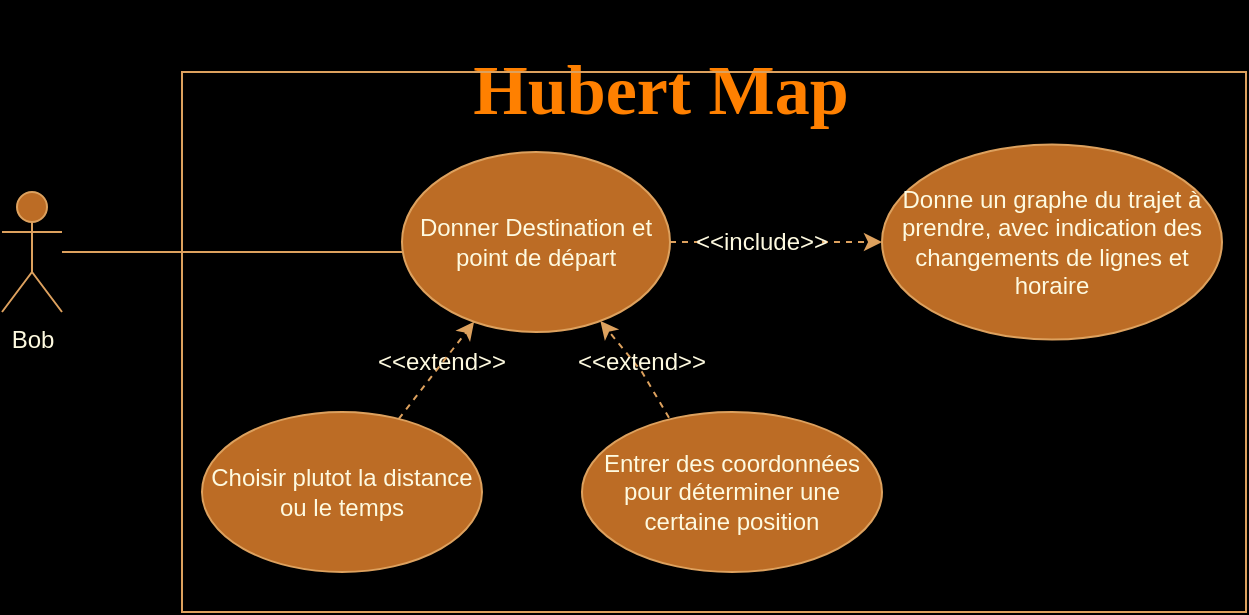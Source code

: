 <mxfile>
    <diagram id="Tex4-CBb8j3FuUx9Lt-r" name="Page-1">
        <mxGraphModel dx="695" dy="1614" grid="1" gridSize="10" guides="1" tooltips="1" connect="1" arrows="1" fold="1" page="1" pageScale="1" pageWidth="827" pageHeight="1169" background="#000000" math="0" shadow="0">
            <root>
                <mxCell id="0"/>
                <mxCell id="1" parent="0"/>
                <mxCell id="YSe6gQM05ChUfIE0bVmh-7" style="edgeStyle=orthogonalEdgeStyle;rounded=0;orthogonalLoop=1;jettySize=auto;html=1;labelBackgroundColor=#283618;strokeColor=#DDA15E;fontColor=#FEFAE0;endArrow=none;endFill=0;" parent="1" source="YSe6gQM05ChUfIE0bVmh-1" edge="1">
                    <mxGeometry relative="1" as="geometry">
                        <mxPoint x="370" y="110" as="targetPoint"/>
                        <Array as="points">
                            <mxPoint x="400" y="110"/>
                        </Array>
                    </mxGeometry>
                </mxCell>
                <mxCell id="YSe6gQM05ChUfIE0bVmh-1" value="Bob" style="shape=umlActor;verticalLabelPosition=bottom;verticalAlign=top;html=1;outlineConnect=0;fillColor=#BC6C25;strokeColor=#DDA15E;fontColor=#FEFAE0;" parent="1" vertex="1">
                    <mxGeometry x="200" y="80" width="30" height="60" as="geometry"/>
                </mxCell>
                <mxCell id="YSe6gQM05ChUfIE0bVmh-10" style="edgeStyle=orthogonalEdgeStyle;rounded=0;orthogonalLoop=1;jettySize=auto;html=1;exitX=1;exitY=0.5;exitDx=0;exitDy=0;entryX=0;entryY=0.5;entryDx=0;entryDy=0;labelBackgroundColor=#283618;strokeColor=#DDA15E;fontColor=#FEFAE0;endArrow=classic;endFill=1;dashed=1;startArrow=none;" parent="1" source="1XEpCb_Z5bo8k1nbY5Bk-5" target="1XEpCb_Z5bo8k1nbY5Bk-4" edge="1">
                    <mxGeometry relative="1" as="geometry">
                        <mxPoint x="534" y="110" as="sourcePoint"/>
                        <mxPoint x="605" y="110" as="targetPoint"/>
                    </mxGeometry>
                </mxCell>
                <mxCell id="YSe6gQM05ChUfIE0bVmh-11" value="Choisir plutot la distance ou le temps" style="ellipse;whiteSpace=wrap;html=1;fillColor=#BC6C25;strokeColor=#DDA15E;fontColor=#FEFAE0;" parent="1" vertex="1">
                    <mxGeometry x="300" y="190" width="140" height="80" as="geometry"/>
                </mxCell>
                <mxCell id="YSe6gQM05ChUfIE0bVmh-12" value="Entrer des coordonnées pour déterminer une certaine position" style="ellipse;whiteSpace=wrap;html=1;fillColor=#BC6C25;strokeColor=#DDA15E;fontColor=#FEFAE0;" parent="1" vertex="1">
                    <mxGeometry x="490" y="190" width="150" height="80" as="geometry"/>
                </mxCell>
                <mxCell id="YSe6gQM05ChUfIE0bVmh-14" value="" style="endArrow=classic;html=1;rounded=0;exitX=0.29;exitY=0.036;exitDx=0;exitDy=0;labelBackgroundColor=#283618;strokeColor=#DDA15E;fontColor=#FEFAE0;dashed=1;exitPerimeter=0;" parent="1" source="YSe6gQM05ChUfIE0bVmh-12" target="1XEpCb_Z5bo8k1nbY5Bk-2" edge="1">
                    <mxGeometry width="50" height="50" relative="1" as="geometry">
                        <mxPoint x="390" y="340" as="sourcePoint"/>
                        <mxPoint x="474" y="140" as="targetPoint"/>
                        <Array as="points">
                            <mxPoint x="520" y="170"/>
                        </Array>
                    </mxGeometry>
                </mxCell>
                <mxCell id="YSe6gQM05ChUfIE0bVmh-15" value="&lt;h1 style=&quot;font-size: 35px;&quot;&gt;&lt;font style=&quot;font-size: 35px;&quot; face=&quot;Verdana&quot; color=&quot;#FF8000&quot;&gt;Hubert Map&lt;/font&gt;&lt;/h1&gt;" style="text;html=1;strokeColor=none;fillColor=none;align=center;verticalAlign=middle;whiteSpace=wrap;rounded=0;sketch=0;fontColor=#FEFAE0;" parent="1" vertex="1">
                    <mxGeometry x="358.5" y="3" width="341" height="52" as="geometry"/>
                </mxCell>
                <mxCell id="1XEpCb_Z5bo8k1nbY5Bk-2" value="Donner Destination et point de départ" style="ellipse;whiteSpace=wrap;html=1;fillColor=#BC6C25;strokeColor=#DDA15E;fontColor=#FEFAE0;" parent="1" vertex="1">
                    <mxGeometry x="400" y="60" width="134" height="90" as="geometry"/>
                </mxCell>
                <mxCell id="1XEpCb_Z5bo8k1nbY5Bk-4" value="Donne un graphe du trajet à prendre, avec indication des changements de lignes et horaire" style="ellipse;whiteSpace=wrap;html=1;fillColor=#BC6C25;strokeColor=#DDA15E;fontColor=#FEFAE0;" parent="1" vertex="1">
                    <mxGeometry x="640" y="56.25" width="170" height="97.5" as="geometry"/>
                </mxCell>
                <mxCell id="1XEpCb_Z5bo8k1nbY5Bk-6" value="" style="edgeStyle=orthogonalEdgeStyle;rounded=0;orthogonalLoop=1;jettySize=auto;html=1;exitX=1;exitY=0.5;exitDx=0;exitDy=0;entryX=0;entryY=0.5;entryDx=0;entryDy=0;labelBackgroundColor=#283618;strokeColor=#DDA15E;fontColor=#FEFAE0;endArrow=none;endFill=1;dashed=1;" parent="1" source="1XEpCb_Z5bo8k1nbY5Bk-2" target="1XEpCb_Z5bo8k1nbY5Bk-5" edge="1">
                    <mxGeometry relative="1" as="geometry">
                        <mxPoint x="534" y="110" as="sourcePoint"/>
                        <mxPoint x="633" y="110" as="targetPoint"/>
                    </mxGeometry>
                </mxCell>
                <mxCell id="1XEpCb_Z5bo8k1nbY5Bk-5" value="&amp;lt;&amp;lt;include&amp;gt;&amp;gt;" style="text;html=1;strokeColor=none;fillColor=none;align=center;verticalAlign=middle;whiteSpace=wrap;rounded=0;fontColor=#FEFAE0;" parent="1" vertex="1">
                    <mxGeometry x="550" y="90" width="60" height="30" as="geometry"/>
                </mxCell>
                <mxCell id="1XEpCb_Z5bo8k1nbY5Bk-7" value="&amp;lt;&amp;lt;extend&amp;gt;&amp;gt;" style="text;html=1;strokeColor=none;fillColor=none;align=center;verticalAlign=middle;whiteSpace=wrap;rounded=0;fontColor=#FEFAE0;" parent="1" vertex="1">
                    <mxGeometry x="490" y="150" width="60" height="30" as="geometry"/>
                </mxCell>
                <mxCell id="1XEpCb_Z5bo8k1nbY5Bk-11" value="&amp;lt;&amp;lt;extend&amp;gt;&amp;gt;" style="text;html=1;strokeColor=none;fillColor=none;align=center;verticalAlign=middle;whiteSpace=wrap;rounded=0;fontColor=#FEFAE0;" parent="1" vertex="1">
                    <mxGeometry x="390" y="150" width="60" height="30" as="geometry"/>
                </mxCell>
                <mxCell id="1XEpCb_Z5bo8k1nbY5Bk-13" value="" style="endArrow=classic;html=1;rounded=0;fontColor=#FEFAE0;strokeColor=#DDA15E;endFill=1;dashed=1;" parent="1" source="YSe6gQM05ChUfIE0bVmh-11" target="1XEpCb_Z5bo8k1nbY5Bk-2" edge="1">
                    <mxGeometry width="50" height="50" relative="1" as="geometry">
                        <mxPoint x="373" y="157" as="sourcePoint"/>
                        <mxPoint x="423" y="107" as="targetPoint"/>
                    </mxGeometry>
                </mxCell>
                <mxCell id="1XEpCb_Z5bo8k1nbY5Bk-14" value="" style="rounded=0;whiteSpace=wrap;html=1;fillColor=none;strokeColor=#DDA15E;" parent="1" vertex="1">
                    <mxGeometry x="290" y="20" width="532" height="270" as="geometry"/>
                </mxCell>
            </root>
        </mxGraphModel>
    </diagram>
</mxfile>